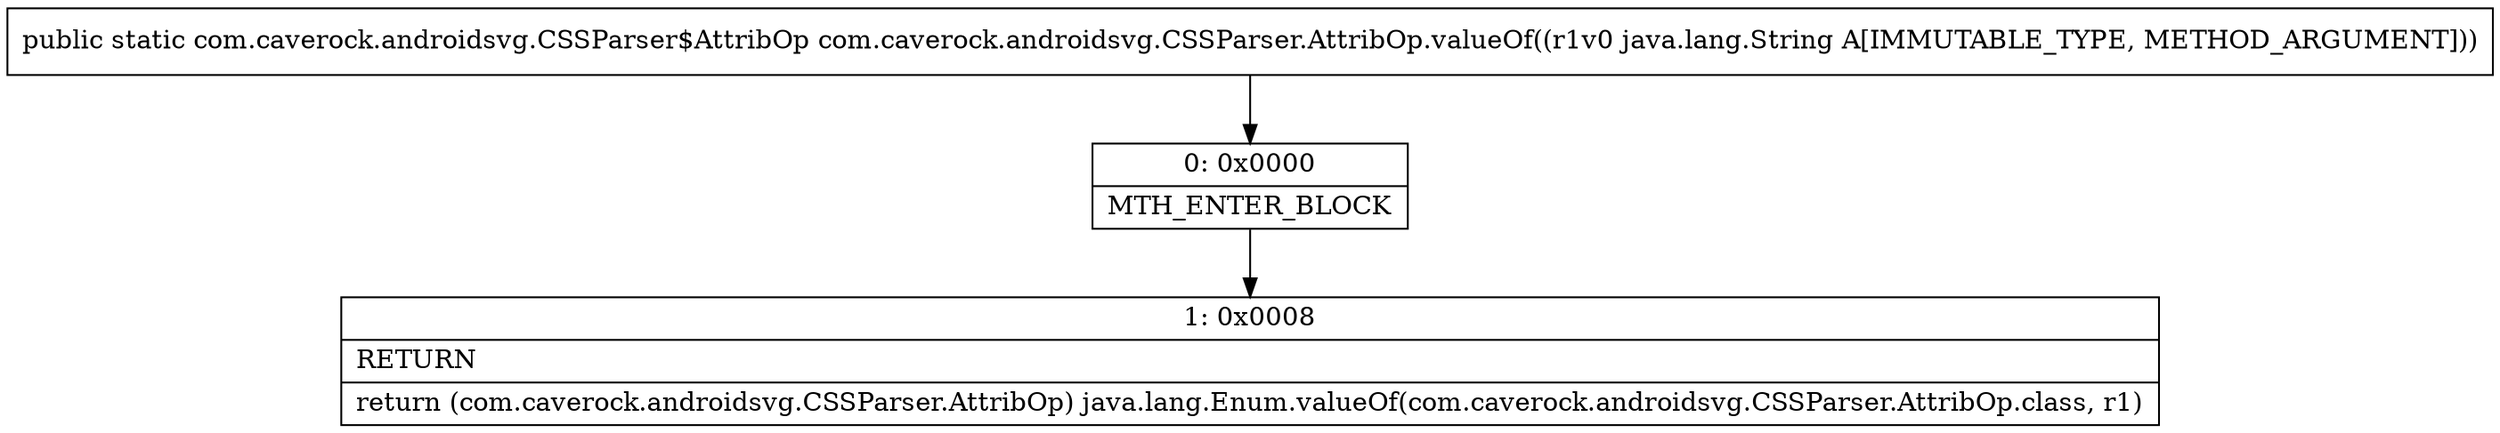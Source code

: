 digraph "CFG forcom.caverock.androidsvg.CSSParser.AttribOp.valueOf(Ljava\/lang\/String;)Lcom\/caverock\/androidsvg\/CSSParser$AttribOp;" {
Node_0 [shape=record,label="{0\:\ 0x0000|MTH_ENTER_BLOCK\l}"];
Node_1 [shape=record,label="{1\:\ 0x0008|RETURN\l|return (com.caverock.androidsvg.CSSParser.AttribOp) java.lang.Enum.valueOf(com.caverock.androidsvg.CSSParser.AttribOp.class, r1)\l}"];
MethodNode[shape=record,label="{public static com.caverock.androidsvg.CSSParser$AttribOp com.caverock.androidsvg.CSSParser.AttribOp.valueOf((r1v0 java.lang.String A[IMMUTABLE_TYPE, METHOD_ARGUMENT])) }"];
MethodNode -> Node_0;
Node_0 -> Node_1;
}

